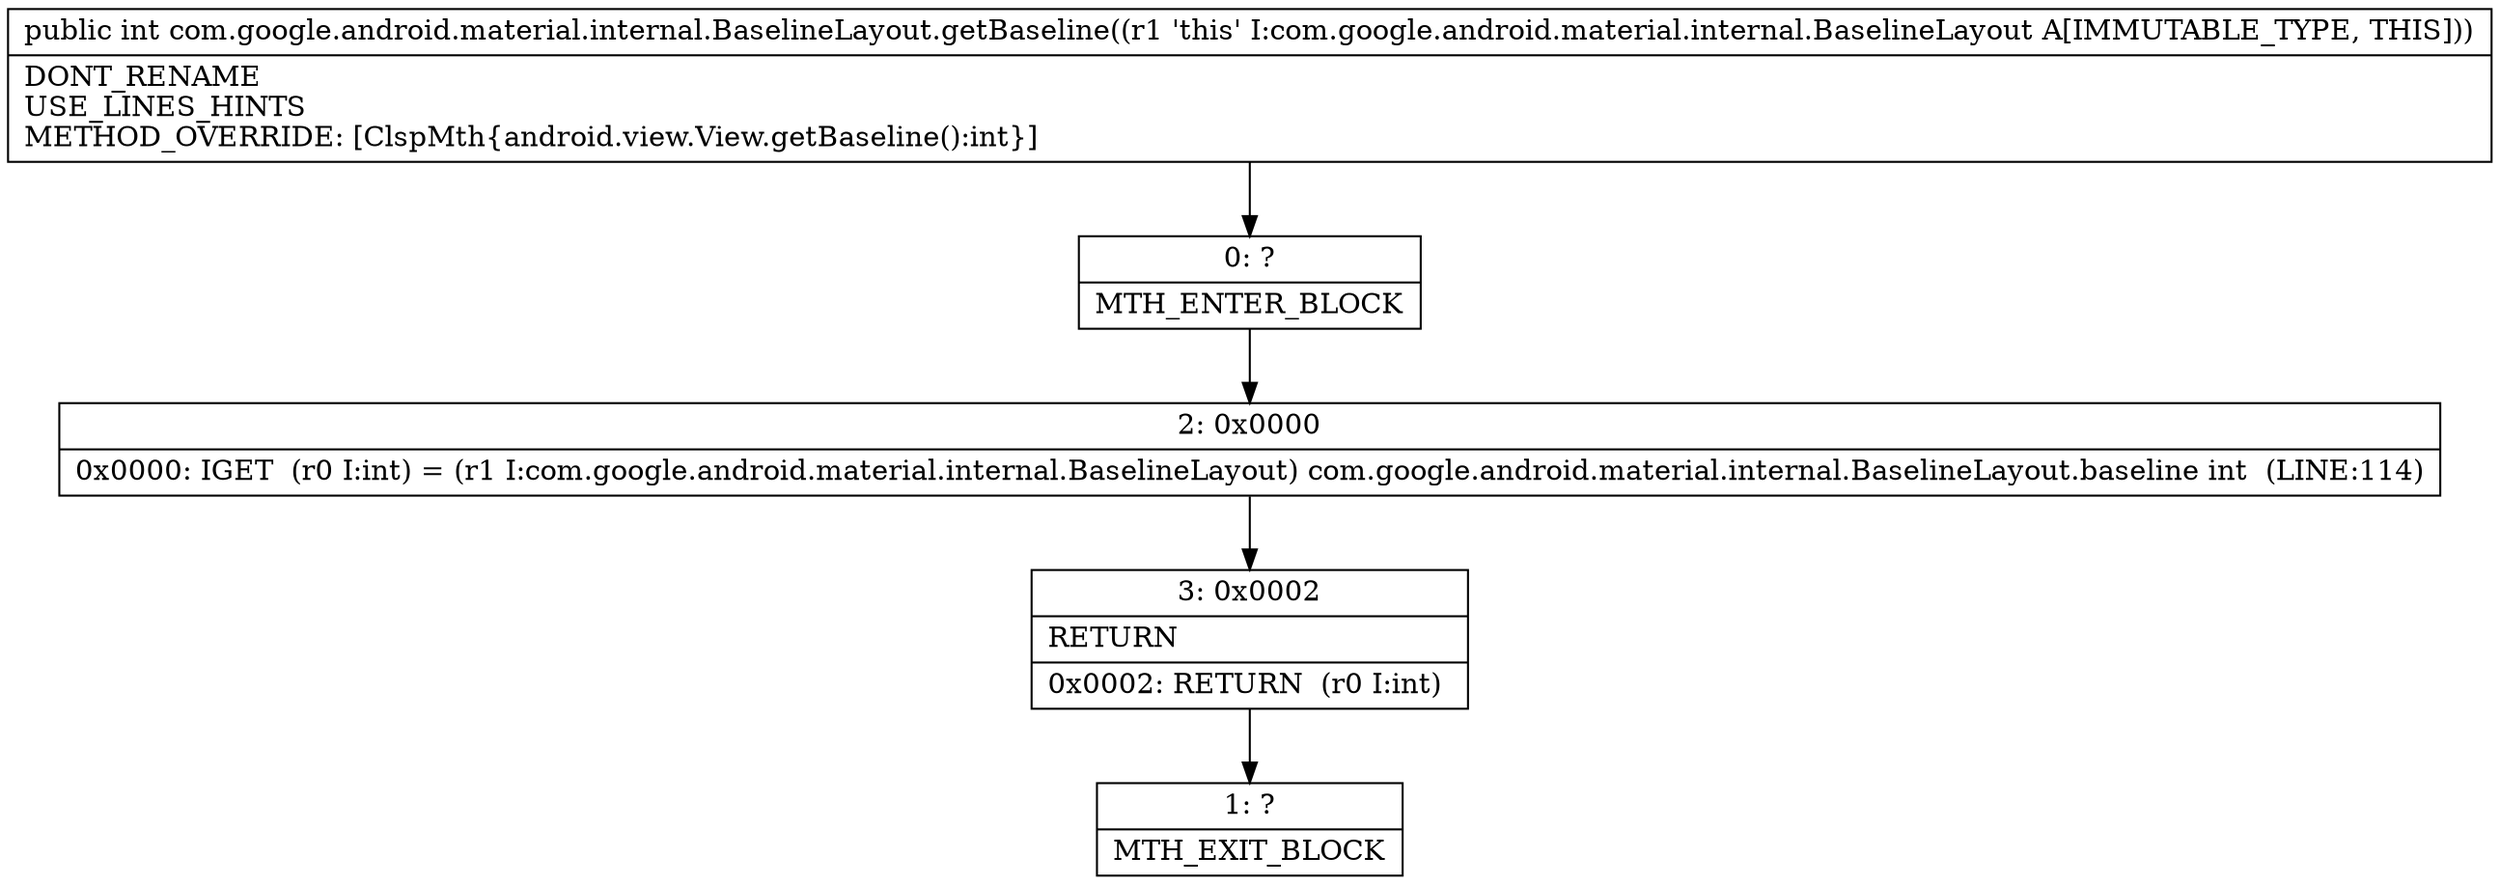digraph "CFG forcom.google.android.material.internal.BaselineLayout.getBaseline()I" {
Node_0 [shape=record,label="{0\:\ ?|MTH_ENTER_BLOCK\l}"];
Node_2 [shape=record,label="{2\:\ 0x0000|0x0000: IGET  (r0 I:int) = (r1 I:com.google.android.material.internal.BaselineLayout) com.google.android.material.internal.BaselineLayout.baseline int  (LINE:114)\l}"];
Node_3 [shape=record,label="{3\:\ 0x0002|RETURN\l|0x0002: RETURN  (r0 I:int) \l}"];
Node_1 [shape=record,label="{1\:\ ?|MTH_EXIT_BLOCK\l}"];
MethodNode[shape=record,label="{public int com.google.android.material.internal.BaselineLayout.getBaseline((r1 'this' I:com.google.android.material.internal.BaselineLayout A[IMMUTABLE_TYPE, THIS]))  | DONT_RENAME\lUSE_LINES_HINTS\lMETHOD_OVERRIDE: [ClspMth\{android.view.View.getBaseline():int\}]\l}"];
MethodNode -> Node_0;Node_0 -> Node_2;
Node_2 -> Node_3;
Node_3 -> Node_1;
}

